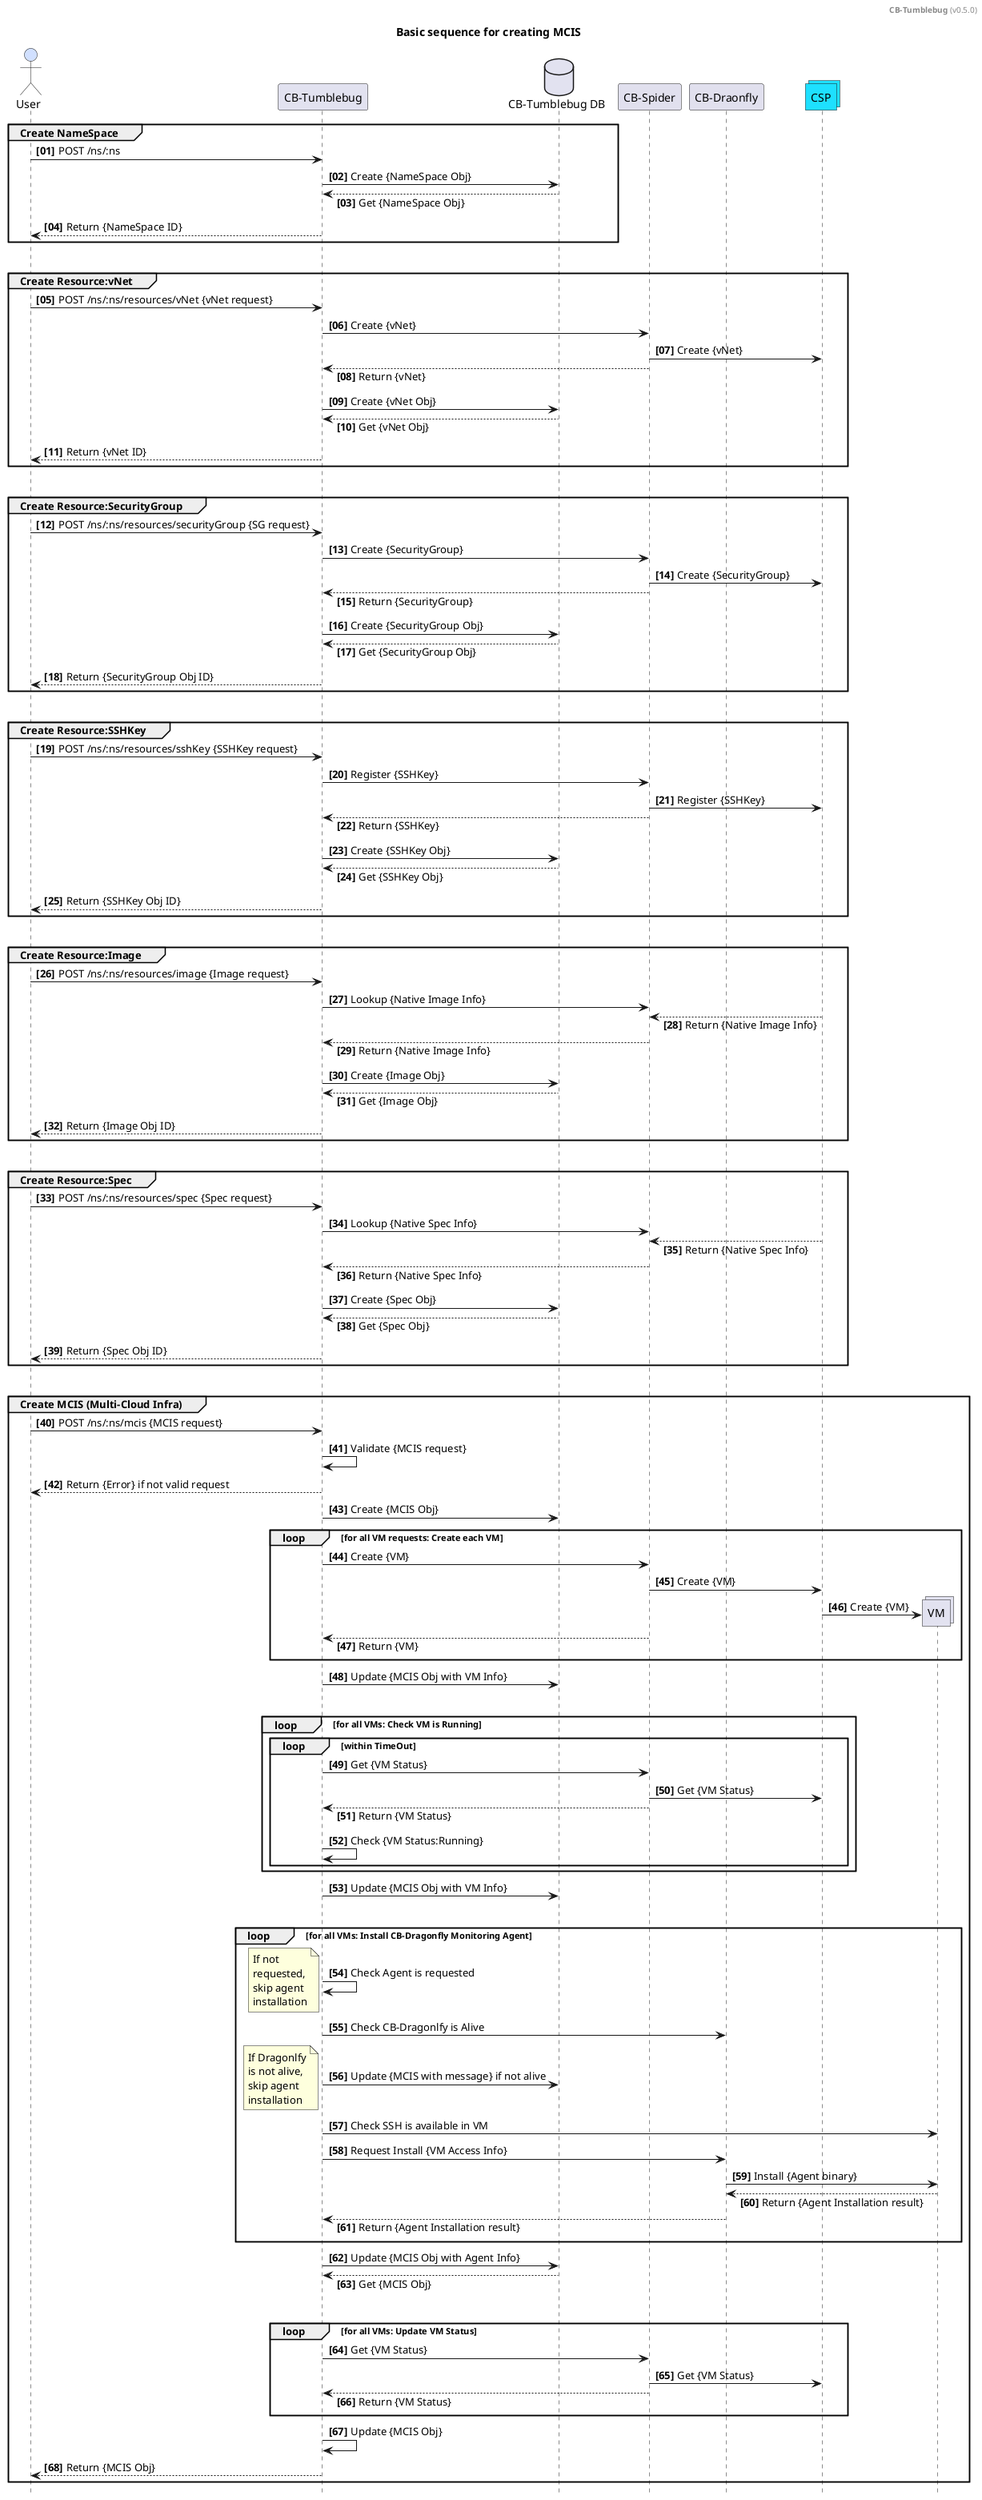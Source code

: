 @startuml

header **CB-Tumblebug** (v0.5.0)
title Basic sequence for creating MCIS
hide footbox

actor	"User"		            as user		    #d1e0ff

participant	"CB-Tumblebug"		as tumblebug     
database	"CB-Tumblebug DB"	as db           

participant	"CB-Spider"			as spider		#e1e0ee
participant	"CB-Draonfly"	    as dragonfly	#e1e0ee

collections	"CSP"	            as csp		    #1ee0ff

skinparam sequence {
    GroupColor DeepSkyBlue
}
skinparam responseMessageBelowArrow true


'activate user
'activate tumblebug


autonumber 1 "<b>[00]"
group Create NameSpace
user	    ->	tumblebug	: POST /ns/:ns
tumblebug	->	db			: Create {NameSpace Obj}
tumblebug	<--	db			: Get {NameSpace Obj}
tumblebug	-->	user	    : Return {NameSpace ID}
end
|||

group Create Resource:vNet 
user	    ->	tumblebug	: POST /ns/:ns/resources/vNet {vNet request}
tumblebug	->	spider		: Create {vNet}
spider	    ->	csp		    : Create {vNet}
tumblebug	<--	spider		: Return {vNet}
tumblebug	->	db			: Create {vNet Obj}
tumblebug	<--	db			: Get {vNet Obj}
tumblebug	-->	user	    : Return {vNet ID}
end
|||

group Create Resource:SecurityGroup 
user	    ->	tumblebug	: POST /ns/:ns/resources/securityGroup {SG request}
tumblebug	->	spider		: Create {SecurityGroup}
spider	    ->	csp		    : Create {SecurityGroup}
tumblebug	<--	spider		: Return {SecurityGroup}
tumblebug	->	db			: Create {SecurityGroup Obj}
tumblebug	<--	db			: Get {SecurityGroup Obj}
tumblebug	-->	user	    : Return {SecurityGroup Obj ID}
end
|||

group Create Resource:SSHKey 
user	    ->	tumblebug	: POST /ns/:ns/resources/sshKey {SSHKey request}
tumblebug	->	spider		: Register {SSHKey}
spider	    ->	csp		    : Register {SSHKey}
tumblebug	<--	spider		: Return {SSHKey}
tumblebug	->	db			: Create {SSHKey Obj}
tumblebug	<--	db			: Get {SSHKey Obj}
tumblebug	-->	user	    : Return {SSHKey Obj ID}
end
|||

group Create Resource:Image 
user	    ->	tumblebug	: POST /ns/:ns/resources/image {Image request}
tumblebug	->	spider		: Lookup {Native Image Info}
spider	    <--	csp		    : Return {Native Image Info}
tumblebug    <--	spider		: Return {Native Image Info}
tumblebug	->	db			: Create {Image Obj}
tumblebug	<--	db			: Get {Image Obj}
tumblebug	-->	user	    : Return {Image Obj ID}
end
|||

group Create Resource:Spec 
user	    ->	tumblebug	: POST /ns/:ns/resources/spec {Spec request}
tumblebug	->	spider		: Lookup {Native Spec Info}
spider	    <--	csp		    : Return {Native Spec Info}
tumblebug    <--	spider		: Return {Native Spec Info}
tumblebug	->	db			: Create {Spec Obj}
tumblebug	<--	db			: Get {Spec Obj}
tumblebug	-->	user	    : Return {Spec Obj ID}
end
|||

group Create MCIS (Multi-Cloud Infra) 
user	    ->	tumblebug	: POST /ns/:ns/mcis {MCIS request}
tumblebug   ->	tumblebug	: Validate {MCIS request}
tumblebug	-->	user	    : Return {Error} if not valid request

tumblebug	->	db			: Create {MCIS Obj}
    loop for all VM requests: Create each VM
    tumblebug	->	spider		: Create {VM}
    spider	    ->	csp		    : Create {VM}
    create collections VM
    csp	    ->  VM		    : Create {VM}
    tumblebug   <--	spider		: Return {VM}
    end
tumblebug	->	db			: Update {MCIS Obj with VM Info}
|||

    loop for all VMs: Check VM is Running 
        loop within TimeOut
        tumblebug	->	spider		: Get {VM Status}
        spider	    ->	csp		    : Get {VM Status}
        tumblebug   <--	spider		: Return {VM Status}
        tumblebug   ->	tumblebug	: Check {VM Status:Running}
        end
    end
tumblebug	->	db			: Update {MCIS Obj with VM Info}
|||

    loop for all VMs: Install CB-Dragonfly Monitoring Agent
    tumblebug   -> tumblebug    : Check Agent is requested
    
    note left
    If not
    requested,
    skip agent
    installation
    end note

    tumblebug   -> dragonfly    : Check CB-Dragonlfy is Alive
    tumblebug	->	db			: Update {MCIS with message} if not alive

    note left
    If Dragonlfy
    is not alive,
    skip agent
    installation
    end note

    tumblebug	->	VM		    : Check SSH is available in VM
    tumblebug	->	dragonfly	: Request Install {VM Access Info}
    dragonfly	->	VM	        : Install {Agent binary}
    dragonfly	<--	VM	        : Return {Agent Installation result}
    tumblebug   <--	dragonfly	: Return {Agent Installation result}
    end
tumblebug	->	db			: Update {MCIS Obj with Agent Info}
tumblebug	<--	db			: Get {MCIS Obj}
|||

    loop for all VMs: Update VM Status 
    tumblebug	->	spider		: Get {VM Status}
    spider	    ->	csp		    : Get {VM Status}
    tumblebug   <--	spider		: Return {VM Status}
    end
tumblebug   ->	tumblebug	: Update {MCIS Obj}
tumblebug	-->	user	    : Return {MCIS Obj}
end


'deactivate tumblebug
'deactivate user

@enduml